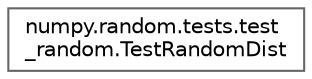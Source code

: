 digraph "Graphical Class Hierarchy"
{
 // LATEX_PDF_SIZE
  bgcolor="transparent";
  edge [fontname=Helvetica,fontsize=10,labelfontname=Helvetica,labelfontsize=10];
  node [fontname=Helvetica,fontsize=10,shape=box,height=0.2,width=0.4];
  rankdir="LR";
  Node0 [id="Node000000",label="numpy.random.tests.test\l_random.TestRandomDist",height=0.2,width=0.4,color="grey40", fillcolor="white", style="filled",URL="$d8/dcf/classnumpy_1_1random_1_1tests_1_1test__random_1_1TestRandomDist.html",tooltip=" "];
}
